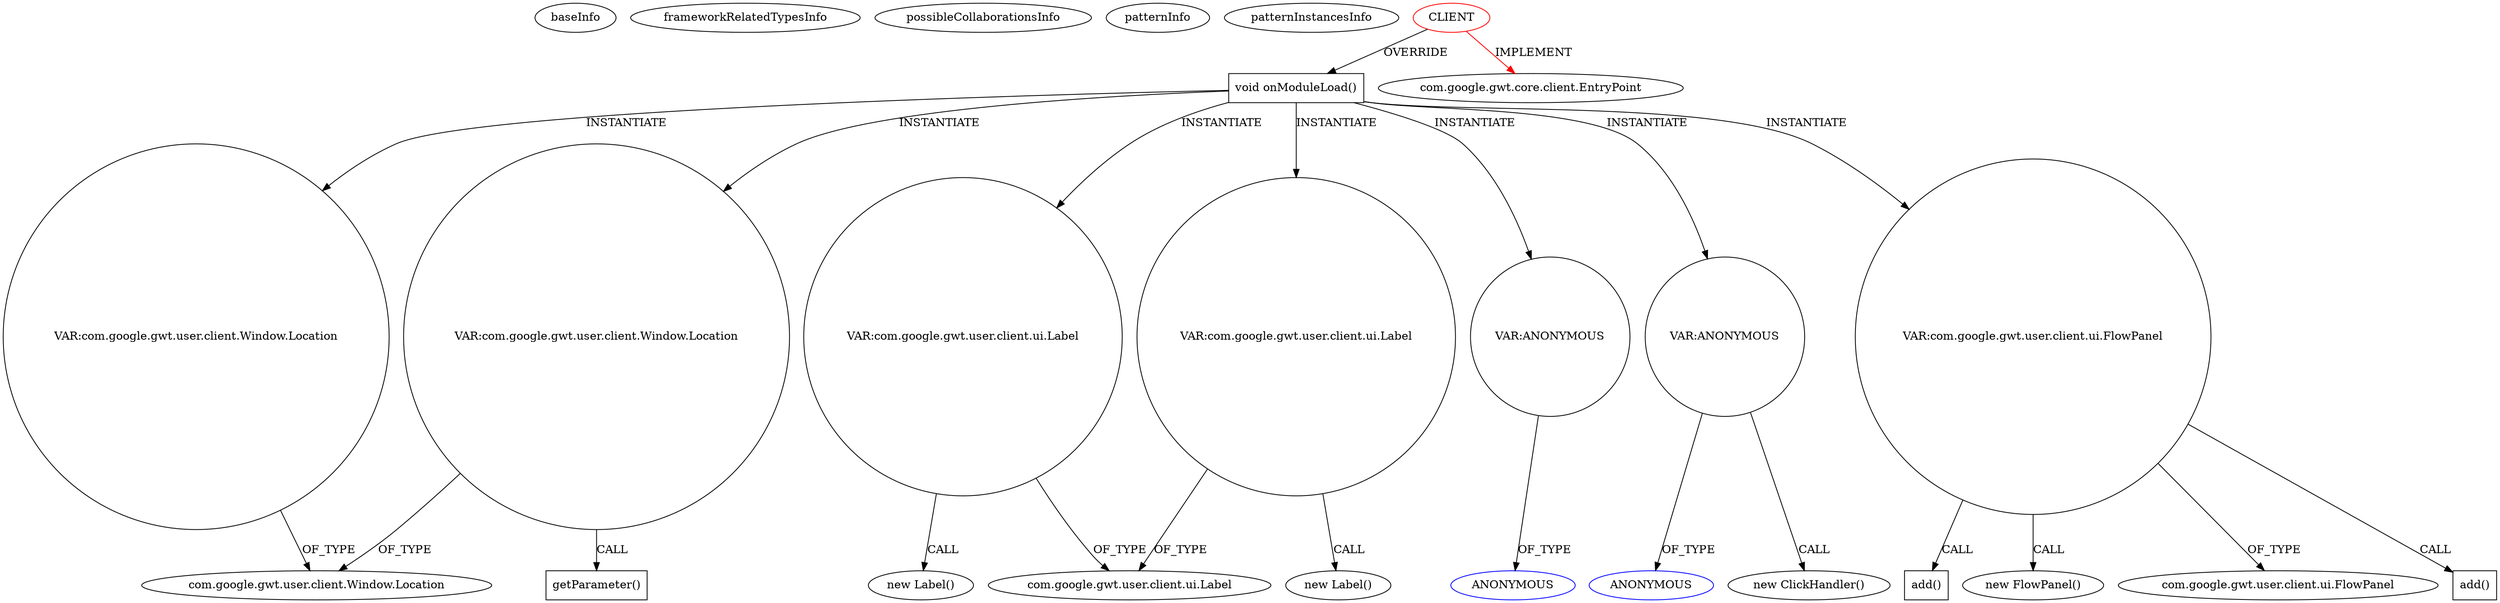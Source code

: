 digraph {
baseInfo[graphId=1121,category="pattern",isAnonymous=false,possibleRelation=false]
frameworkRelatedTypesInfo[0="com.google.gwt.core.client.EntryPoint"]
possibleCollaborationsInfo[]
patternInfo[frequency=2.0,patternRootClient=0]
patternInstancesInfo[0="luxferrari-AlgebrApp~/luxferrari-AlgebrApp/AlgebrApp-master/AlgebrApp/src/org/luxferrari/algebrapp/client/AlgebrApp.java~AlgebrApp~3667",1="teamaqua-learntogoogleit-code~/teamaqua-learntogoogleit-code/learntogoogleit-code-master/learngoogle/src/com/learntogoogleit/learn/client/Learngoogle.java~Learngoogle~4537"]
5[label="com.google.gwt.user.client.Window.Location",vertexType="FRAMEWORK_CLASS_TYPE",isFrameworkType=false]
54[label="VAR:com.google.gwt.user.client.Window.Location",vertexType="VARIABLE_EXPRESION",isFrameworkType=false,shape=circle]
2[label="void onModuleLoad()",vertexType="OVERRIDING_METHOD_DECLARATION",isFrameworkType=false,shape=box]
0[label="CLIENT",vertexType="ROOT_CLIENT_CLASS_DECLARATION",isFrameworkType=false,color=red]
3[label="VAR:com.google.gwt.user.client.Window.Location",vertexType="VARIABLE_EXPRESION",isFrameworkType=false,shape=circle]
67[label="VAR:com.google.gwt.user.client.ui.Label",vertexType="VARIABLE_EXPRESION",isFrameworkType=false,shape=circle]
23[label="com.google.gwt.user.client.ui.Label",vertexType="FRAMEWORK_CLASS_TYPE",isFrameworkType=false]
22[label="VAR:com.google.gwt.user.client.ui.Label",vertexType="VARIABLE_EXPRESION",isFrameworkType=false,shape=circle]
4[label="getParameter()",vertexType="INSIDE_CALL",isFrameworkType=false,shape=box]
1[label="com.google.gwt.core.client.EntryPoint",vertexType="FRAMEWORK_INTERFACE_TYPE",isFrameworkType=false]
21[label="new Label()",vertexType="CONSTRUCTOR_CALL",isFrameworkType=false]
66[label="new Label()",vertexType="CONSTRUCTOR_CALL",isFrameworkType=false]
33[label="VAR:ANONYMOUS",vertexType="VARIABLE_EXPRESION",isFrameworkType=false,shape=circle]
34[label="ANONYMOUS",vertexType="REFERENCE_ANONYMOUS_DECLARATION",isFrameworkType=false,color=blue]
49[label="VAR:ANONYMOUS",vertexType="VARIABLE_EXPRESION",isFrameworkType=false,shape=circle]
50[label="ANONYMOUS",vertexType="REFERENCE_ANONYMOUS_DECLARATION",isFrameworkType=false,color=blue]
48[label="new ClickHandler()",vertexType="CONSTRUCTOR_CALL",isFrameworkType=false]
72[label="VAR:com.google.gwt.user.client.ui.FlowPanel",vertexType="VARIABLE_EXPRESION",isFrameworkType=false,shape=circle]
73[label="com.google.gwt.user.client.ui.FlowPanel",vertexType="FRAMEWORK_CLASS_TYPE",isFrameworkType=false]
75[label="add()",vertexType="INSIDE_CALL",isFrameworkType=false,shape=box]
77[label="add()",vertexType="INSIDE_CALL",isFrameworkType=false,shape=box]
71[label="new FlowPanel()",vertexType="CONSTRUCTOR_CALL",isFrameworkType=false]
2->54[label="INSTANTIATE"]
22->21[label="CALL"]
2->49[label="INSTANTIATE"]
22->23[label="OF_TYPE"]
33->34[label="OF_TYPE"]
0->1[label="IMPLEMENT",color=red]
2->3[label="INSTANTIATE"]
67->66[label="CALL"]
72->73[label="OF_TYPE"]
3->5[label="OF_TYPE"]
2->22[label="INSTANTIATE"]
72->75[label="CALL"]
49->48[label="CALL"]
0->2[label="OVERRIDE"]
2->72[label="INSTANTIATE"]
72->77[label="CALL"]
2->67[label="INSTANTIATE"]
2->33[label="INSTANTIATE"]
54->5[label="OF_TYPE"]
3->4[label="CALL"]
67->23[label="OF_TYPE"]
49->50[label="OF_TYPE"]
72->71[label="CALL"]
}
